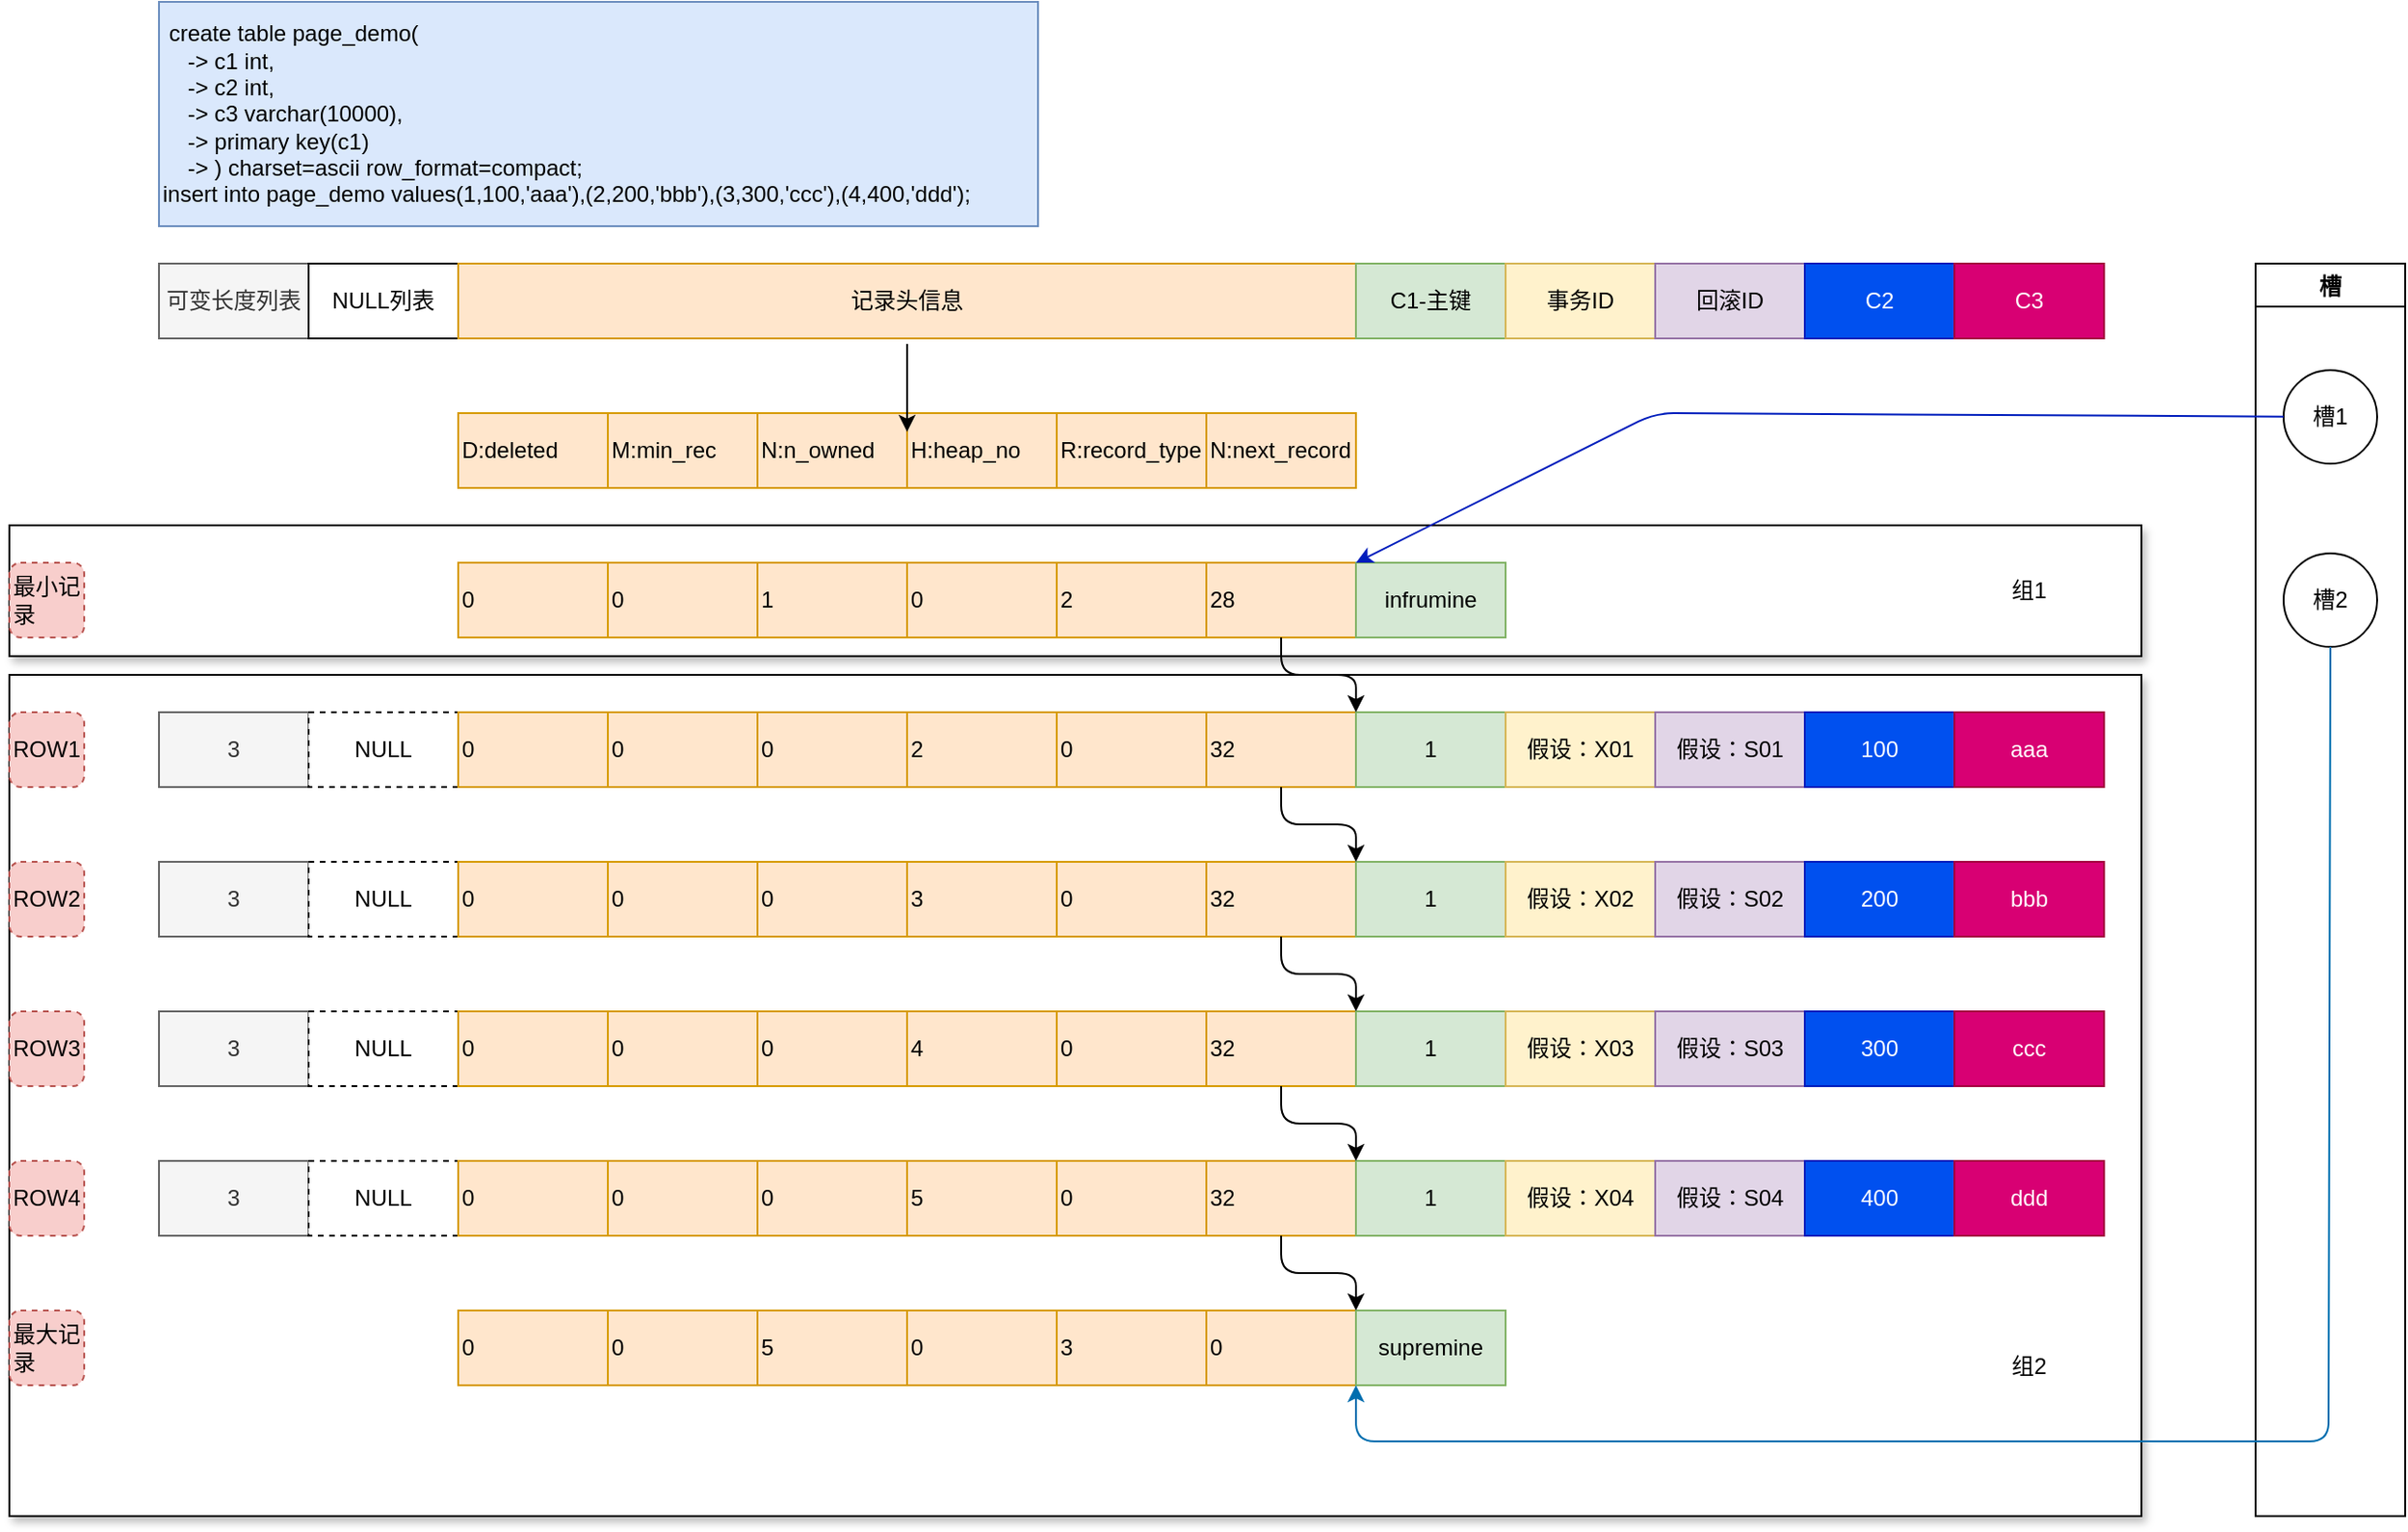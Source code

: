 <mxfile version="14.8.3" type="github">
  <diagram id="0GiI-FIOahXjie0q4NJN" name="Page-1">
    <mxGraphModel dx="1422" dy="762" grid="1" gridSize="10" guides="1" tooltips="1" connect="1" arrows="1" fold="1" page="1" pageScale="1" pageWidth="827" pageHeight="1169" math="0" shadow="0">
      <root>
        <mxCell id="0" />
        <mxCell id="1" parent="0" />
        <mxCell id="_5yJ8gn8p4GDEqU8E3Cv-120" value="" style="rounded=0;whiteSpace=wrap;html=1;shadow=1;align=left;sketch=0;glass=0;aspect=fixed;" parent="1" vertex="1">
          <mxGeometry y="380" width="1140" height="450" as="geometry" />
        </mxCell>
        <mxCell id="_5yJ8gn8p4GDEqU8E3Cv-117" value="" style="rounded=0;whiteSpace=wrap;html=1;shadow=1;align=left;sketch=0;glass=0;" parent="1" vertex="1">
          <mxGeometry y="300" width="1140" height="70" as="geometry" />
        </mxCell>
        <mxCell id="_5yJ8gn8p4GDEqU8E3Cv-9" value="可变长度列表" style="rounded=0;whiteSpace=wrap;html=1;fillColor=#f5f5f5;strokeColor=#666666;fontColor=#333333;" parent="1" vertex="1">
          <mxGeometry x="80" y="160" width="80" height="40" as="geometry" />
        </mxCell>
        <mxCell id="_5yJ8gn8p4GDEqU8E3Cv-10" value="NULL列表" style="rounded=0;whiteSpace=wrap;html=1;" parent="1" vertex="1">
          <mxGeometry x="160" y="160" width="80" height="40" as="geometry" />
        </mxCell>
        <mxCell id="_5yJ8gn8p4GDEqU8E3Cv-12" value="&lt;div&gt;&amp;nbsp;create table page_demo(&lt;/div&gt;&lt;div&gt;&amp;nbsp; &amp;nbsp; -&amp;gt; c1 int,&lt;/div&gt;&lt;div&gt;&amp;nbsp; &amp;nbsp; -&amp;gt; c2 int,&lt;/div&gt;&lt;div&gt;&amp;nbsp; &amp;nbsp; -&amp;gt; c3 varchar(10000),&lt;/div&gt;&lt;div&gt;&amp;nbsp; &amp;nbsp; -&amp;gt; primary key(c1)&lt;/div&gt;&lt;div&gt;&amp;nbsp; &amp;nbsp; -&amp;gt; ) charset=ascii row_format=compact;&lt;/div&gt;&lt;div&gt;insert into page_demo values(1,100,&#39;aaa&#39;),(2,200,&#39;bbb&#39;),(3,300,&#39;ccc&#39;),(4,400,&#39;ddd&#39;);&lt;br&gt;&lt;/div&gt;" style="text;html=1;strokeColor=#6c8ebf;fillColor=#dae8fc;align=left;verticalAlign=middle;whiteSpace=wrap;rounded=0;" parent="1" vertex="1">
          <mxGeometry x="80" y="20" width="470" height="120" as="geometry" />
        </mxCell>
        <mxCell id="_5yJ8gn8p4GDEqU8E3Cv-13" value="记录头信息" style="rounded=0;whiteSpace=wrap;html=1;fillColor=#ffe6cc;strokeColor=#d79b00;" parent="1" vertex="1">
          <mxGeometry x="240" y="160" width="480" height="40" as="geometry" />
        </mxCell>
        <mxCell id="_5yJ8gn8p4GDEqU8E3Cv-15" value="C1-主键" style="rounded=0;whiteSpace=wrap;html=1;fillColor=#d5e8d4;strokeColor=#82b366;" parent="1" vertex="1">
          <mxGeometry x="720" y="160" width="80" height="40" as="geometry" />
        </mxCell>
        <mxCell id="_5yJ8gn8p4GDEqU8E3Cv-16" value="事务ID" style="rounded=0;whiteSpace=wrap;html=1;fillColor=#fff2cc;strokeColor=#d6b656;" parent="1" vertex="1">
          <mxGeometry x="800" y="160" width="80" height="40" as="geometry" />
        </mxCell>
        <mxCell id="_5yJ8gn8p4GDEqU8E3Cv-17" value="回滚ID" style="rounded=0;whiteSpace=wrap;html=1;fillColor=#e1d5e7;strokeColor=#9673a6;" parent="1" vertex="1">
          <mxGeometry x="880" y="160" width="80" height="40" as="geometry" />
        </mxCell>
        <mxCell id="_5yJ8gn8p4GDEqU8E3Cv-18" value="C2" style="rounded=0;whiteSpace=wrap;html=1;fillColor=#0050ef;strokeColor=#001DBC;fontColor=#ffffff;" parent="1" vertex="1">
          <mxGeometry x="960" y="160" width="80" height="40" as="geometry" />
        </mxCell>
        <mxCell id="_5yJ8gn8p4GDEqU8E3Cv-19" value="C3" style="rounded=0;whiteSpace=wrap;html=1;fillColor=#d80073;strokeColor=#A50040;fontColor=#ffffff;" parent="1" vertex="1">
          <mxGeometry x="1040" y="160" width="80" height="40" as="geometry" />
        </mxCell>
        <mxCell id="_5yJ8gn8p4GDEqU8E3Cv-20" value="D:deleted" style="rounded=0;whiteSpace=wrap;html=1;align=left;fillColor=#ffe6cc;strokeColor=#d79b00;" parent="1" vertex="1">
          <mxGeometry x="240" y="240" width="80" height="40" as="geometry" />
        </mxCell>
        <mxCell id="_5yJ8gn8p4GDEqU8E3Cv-21" value="M:min_rec" style="rounded=0;whiteSpace=wrap;html=1;align=left;fillColor=#ffe6cc;strokeColor=#d79b00;" parent="1" vertex="1">
          <mxGeometry x="320" y="240" width="80" height="40" as="geometry" />
        </mxCell>
        <mxCell id="_5yJ8gn8p4GDEqU8E3Cv-22" value="N:n_owned" style="rounded=0;whiteSpace=wrap;html=1;align=left;fillColor=#ffe6cc;strokeColor=#d79b00;" parent="1" vertex="1">
          <mxGeometry x="400" y="240" width="80" height="40" as="geometry" />
        </mxCell>
        <mxCell id="_5yJ8gn8p4GDEqU8E3Cv-23" value="H:heap_no" style="rounded=0;whiteSpace=wrap;html=1;align=left;fillColor=#ffe6cc;strokeColor=#d79b00;" parent="1" vertex="1">
          <mxGeometry x="480" y="240" width="80" height="40" as="geometry" />
        </mxCell>
        <mxCell id="_5yJ8gn8p4GDEqU8E3Cv-24" value="R:record_type" style="rounded=0;whiteSpace=wrap;html=1;align=left;fillColor=#ffe6cc;strokeColor=#d79b00;" parent="1" vertex="1">
          <mxGeometry x="560" y="240" width="80" height="40" as="geometry" />
        </mxCell>
        <mxCell id="_5yJ8gn8p4GDEqU8E3Cv-25" value="N:next_record" style="rounded=0;whiteSpace=wrap;html=1;align=left;fillColor=#ffe6cc;strokeColor=#d79b00;" parent="1" vertex="1">
          <mxGeometry x="640" y="240" width="80" height="40" as="geometry" />
        </mxCell>
        <mxCell id="_5yJ8gn8p4GDEqU8E3Cv-29" value="3" style="rounded=0;whiteSpace=wrap;html=1;fillColor=#f5f5f5;strokeColor=#666666;fontColor=#333333;" parent="1" vertex="1">
          <mxGeometry x="80" y="400" width="80" height="40" as="geometry" />
        </mxCell>
        <mxCell id="_5yJ8gn8p4GDEqU8E3Cv-30" value="NULL" style="rounded=0;whiteSpace=wrap;html=1;dashed=1;" parent="1" vertex="1">
          <mxGeometry x="160" y="400" width="80" height="40" as="geometry" />
        </mxCell>
        <mxCell id="_5yJ8gn8p4GDEqU8E3Cv-31" value="0" style="rounded=0;whiteSpace=wrap;html=1;align=left;fillColor=#ffe6cc;strokeColor=#d79b00;" parent="1" vertex="1">
          <mxGeometry x="240" y="400" width="80" height="40" as="geometry" />
        </mxCell>
        <mxCell id="_5yJ8gn8p4GDEqU8E3Cv-32" value="0" style="rounded=0;whiteSpace=wrap;html=1;align=left;fillColor=#ffe6cc;strokeColor=#d79b00;" parent="1" vertex="1">
          <mxGeometry x="320" y="400" width="80" height="40" as="geometry" />
        </mxCell>
        <mxCell id="_5yJ8gn8p4GDEqU8E3Cv-33" value="0" style="rounded=0;whiteSpace=wrap;html=1;align=left;fillColor=#ffe6cc;strokeColor=#d79b00;" parent="1" vertex="1">
          <mxGeometry x="400" y="400" width="80" height="40" as="geometry" />
        </mxCell>
        <mxCell id="_5yJ8gn8p4GDEqU8E3Cv-34" value="2" style="rounded=0;whiteSpace=wrap;html=1;align=left;fillColor=#ffe6cc;strokeColor=#d79b00;" parent="1" vertex="1">
          <mxGeometry x="480" y="400" width="80" height="40" as="geometry" />
        </mxCell>
        <mxCell id="_5yJ8gn8p4GDEqU8E3Cv-35" value="0" style="rounded=0;whiteSpace=wrap;html=1;align=left;fillColor=#ffe6cc;strokeColor=#d79b00;" parent="1" vertex="1">
          <mxGeometry x="560" y="400" width="80" height="40" as="geometry" />
        </mxCell>
        <mxCell id="_5yJ8gn8p4GDEqU8E3Cv-36" value="32" style="rounded=0;whiteSpace=wrap;html=1;align=left;fillColor=#ffe6cc;strokeColor=#d79b00;" parent="1" vertex="1">
          <mxGeometry x="640" y="400" width="80" height="40" as="geometry" />
        </mxCell>
        <mxCell id="_5yJ8gn8p4GDEqU8E3Cv-37" value="1" style="rounded=0;whiteSpace=wrap;html=1;fillColor=#d5e8d4;strokeColor=#82b366;" parent="1" vertex="1">
          <mxGeometry x="720" y="400" width="80" height="40" as="geometry" />
        </mxCell>
        <mxCell id="_5yJ8gn8p4GDEqU8E3Cv-38" value="假设：X01" style="rounded=0;whiteSpace=wrap;html=1;fillColor=#fff2cc;strokeColor=#d6b656;" parent="1" vertex="1">
          <mxGeometry x="800" y="400" width="80" height="40" as="geometry" />
        </mxCell>
        <mxCell id="_5yJ8gn8p4GDEqU8E3Cv-39" value="假设：S01" style="rounded=0;whiteSpace=wrap;html=1;fillColor=#e1d5e7;strokeColor=#9673a6;" parent="1" vertex="1">
          <mxGeometry x="880" y="400" width="80" height="40" as="geometry" />
        </mxCell>
        <mxCell id="_5yJ8gn8p4GDEqU8E3Cv-40" value="100" style="rounded=0;whiteSpace=wrap;html=1;fillColor=#0050ef;strokeColor=#001DBC;fontColor=#ffffff;" parent="1" vertex="1">
          <mxGeometry x="960" y="400" width="80" height="40" as="geometry" />
        </mxCell>
        <mxCell id="_5yJ8gn8p4GDEqU8E3Cv-41" value="aaa" style="rounded=0;whiteSpace=wrap;html=1;fillColor=#d80073;strokeColor=#A50040;fontColor=#ffffff;" parent="1" vertex="1">
          <mxGeometry x="1040" y="400" width="80" height="40" as="geometry" />
        </mxCell>
        <mxCell id="_5yJ8gn8p4GDEqU8E3Cv-42" value="" style="endArrow=classic;html=1;" parent="1" edge="1">
          <mxGeometry width="50" height="50" relative="1" as="geometry">
            <mxPoint x="480" y="203" as="sourcePoint" />
            <mxPoint x="480" y="250" as="targetPoint" />
          </mxGeometry>
        </mxCell>
        <mxCell id="_5yJ8gn8p4GDEqU8E3Cv-43" value="ROW1" style="rounded=1;whiteSpace=wrap;html=1;dashed=1;align=left;fillColor=#f8cecc;strokeColor=#b85450;" parent="1" vertex="1">
          <mxGeometry y="400" width="40" height="40" as="geometry" />
        </mxCell>
        <mxCell id="_5yJ8gn8p4GDEqU8E3Cv-49" value="3" style="rounded=0;whiteSpace=wrap;html=1;fillColor=#f5f5f5;strokeColor=#666666;fontColor=#333333;" parent="1" vertex="1">
          <mxGeometry x="80" y="480" width="80" height="40" as="geometry" />
        </mxCell>
        <mxCell id="_5yJ8gn8p4GDEqU8E3Cv-50" value="NULL" style="rounded=0;whiteSpace=wrap;html=1;dashed=1;" parent="1" vertex="1">
          <mxGeometry x="160" y="480" width="80" height="40" as="geometry" />
        </mxCell>
        <mxCell id="_5yJ8gn8p4GDEqU8E3Cv-51" value="0" style="rounded=0;whiteSpace=wrap;html=1;align=left;fillColor=#ffe6cc;strokeColor=#d79b00;" parent="1" vertex="1">
          <mxGeometry x="240" y="480" width="80" height="40" as="geometry" />
        </mxCell>
        <mxCell id="_5yJ8gn8p4GDEqU8E3Cv-52" value="0" style="rounded=0;whiteSpace=wrap;html=1;align=left;fillColor=#ffe6cc;strokeColor=#d79b00;" parent="1" vertex="1">
          <mxGeometry x="320" y="480" width="80" height="40" as="geometry" />
        </mxCell>
        <mxCell id="_5yJ8gn8p4GDEqU8E3Cv-53" value="0" style="rounded=0;whiteSpace=wrap;html=1;align=left;fillColor=#ffe6cc;strokeColor=#d79b00;" parent="1" vertex="1">
          <mxGeometry x="400" y="480" width="80" height="40" as="geometry" />
        </mxCell>
        <mxCell id="_5yJ8gn8p4GDEqU8E3Cv-54" value="3" style="rounded=0;whiteSpace=wrap;html=1;align=left;fillColor=#ffe6cc;strokeColor=#d79b00;" parent="1" vertex="1">
          <mxGeometry x="480" y="480" width="80" height="40" as="geometry" />
        </mxCell>
        <mxCell id="_5yJ8gn8p4GDEqU8E3Cv-55" value="0" style="rounded=0;whiteSpace=wrap;html=1;align=left;fillColor=#ffe6cc;strokeColor=#d79b00;" parent="1" vertex="1">
          <mxGeometry x="560" y="480" width="80" height="40" as="geometry" />
        </mxCell>
        <mxCell id="_5yJ8gn8p4GDEqU8E3Cv-56" value="32" style="rounded=0;whiteSpace=wrap;html=1;align=left;fillColor=#ffe6cc;strokeColor=#d79b00;" parent="1" vertex="1">
          <mxGeometry x="640" y="480" width="80" height="40" as="geometry" />
        </mxCell>
        <mxCell id="_5yJ8gn8p4GDEqU8E3Cv-57" value="1" style="rounded=0;whiteSpace=wrap;html=1;fillColor=#d5e8d4;strokeColor=#82b366;" parent="1" vertex="1">
          <mxGeometry x="720" y="480" width="80" height="40" as="geometry" />
        </mxCell>
        <mxCell id="_5yJ8gn8p4GDEqU8E3Cv-58" value="假设：X02" style="rounded=0;whiteSpace=wrap;html=1;fillColor=#fff2cc;strokeColor=#d6b656;" parent="1" vertex="1">
          <mxGeometry x="800" y="480" width="80" height="40" as="geometry" />
        </mxCell>
        <mxCell id="_5yJ8gn8p4GDEqU8E3Cv-59" value="假设：S02" style="rounded=0;whiteSpace=wrap;html=1;fillColor=#e1d5e7;strokeColor=#9673a6;" parent="1" vertex="1">
          <mxGeometry x="880" y="480" width="80" height="40" as="geometry" />
        </mxCell>
        <mxCell id="_5yJ8gn8p4GDEqU8E3Cv-60" value="200" style="rounded=0;whiteSpace=wrap;html=1;fillColor=#0050ef;strokeColor=#001DBC;fontColor=#ffffff;" parent="1" vertex="1">
          <mxGeometry x="960" y="480" width="80" height="40" as="geometry" />
        </mxCell>
        <mxCell id="_5yJ8gn8p4GDEqU8E3Cv-61" value="bbb" style="rounded=0;whiteSpace=wrap;html=1;fillColor=#d80073;strokeColor=#A50040;fontColor=#ffffff;" parent="1" vertex="1">
          <mxGeometry x="1040" y="480" width="80" height="40" as="geometry" />
        </mxCell>
        <mxCell id="_5yJ8gn8p4GDEqU8E3Cv-62" value="ROW2" style="rounded=1;whiteSpace=wrap;html=1;dashed=1;align=left;fillColor=#f8cecc;strokeColor=#b85450;" parent="1" vertex="1">
          <mxGeometry y="480" width="40" height="40" as="geometry" />
        </mxCell>
        <mxCell id="_5yJ8gn8p4GDEqU8E3Cv-63" value="3" style="rounded=0;whiteSpace=wrap;html=1;fillColor=#f5f5f5;strokeColor=#666666;fontColor=#333333;" parent="1" vertex="1">
          <mxGeometry x="80" y="560" width="80" height="40" as="geometry" />
        </mxCell>
        <mxCell id="_5yJ8gn8p4GDEqU8E3Cv-64" value="NULL" style="rounded=0;whiteSpace=wrap;html=1;dashed=1;" parent="1" vertex="1">
          <mxGeometry x="160" y="560" width="80" height="40" as="geometry" />
        </mxCell>
        <mxCell id="_5yJ8gn8p4GDEqU8E3Cv-65" value="0" style="rounded=0;whiteSpace=wrap;html=1;align=left;fillColor=#ffe6cc;strokeColor=#d79b00;" parent="1" vertex="1">
          <mxGeometry x="240" y="560" width="80" height="40" as="geometry" />
        </mxCell>
        <mxCell id="_5yJ8gn8p4GDEqU8E3Cv-66" value="0" style="rounded=0;whiteSpace=wrap;html=1;align=left;fillColor=#ffe6cc;strokeColor=#d79b00;" parent="1" vertex="1">
          <mxGeometry x="320" y="560" width="80" height="40" as="geometry" />
        </mxCell>
        <mxCell id="_5yJ8gn8p4GDEqU8E3Cv-67" value="0" style="rounded=0;whiteSpace=wrap;html=1;align=left;fillColor=#ffe6cc;strokeColor=#d79b00;" parent="1" vertex="1">
          <mxGeometry x="400" y="560" width="80" height="40" as="geometry" />
        </mxCell>
        <mxCell id="_5yJ8gn8p4GDEqU8E3Cv-68" value="4" style="rounded=0;whiteSpace=wrap;html=1;align=left;fillColor=#ffe6cc;strokeColor=#d79b00;" parent="1" vertex="1">
          <mxGeometry x="480" y="560" width="80" height="40" as="geometry" />
        </mxCell>
        <mxCell id="_5yJ8gn8p4GDEqU8E3Cv-69" value="0" style="rounded=0;whiteSpace=wrap;html=1;align=left;fillColor=#ffe6cc;strokeColor=#d79b00;" parent="1" vertex="1">
          <mxGeometry x="560" y="560" width="80" height="40" as="geometry" />
        </mxCell>
        <mxCell id="_5yJ8gn8p4GDEqU8E3Cv-70" value="32" style="rounded=0;whiteSpace=wrap;html=1;align=left;fillColor=#ffe6cc;strokeColor=#d79b00;" parent="1" vertex="1">
          <mxGeometry x="640" y="560" width="80" height="40" as="geometry" />
        </mxCell>
        <mxCell id="_5yJ8gn8p4GDEqU8E3Cv-71" value="1" style="rounded=0;whiteSpace=wrap;html=1;fillColor=#d5e8d4;strokeColor=#82b366;" parent="1" vertex="1">
          <mxGeometry x="720" y="560" width="80" height="40" as="geometry" />
        </mxCell>
        <mxCell id="_5yJ8gn8p4GDEqU8E3Cv-72" value="假设：X03" style="rounded=0;whiteSpace=wrap;html=1;fillColor=#fff2cc;strokeColor=#d6b656;" parent="1" vertex="1">
          <mxGeometry x="800" y="560" width="80" height="40" as="geometry" />
        </mxCell>
        <mxCell id="_5yJ8gn8p4GDEqU8E3Cv-73" value="假设：S03" style="rounded=0;whiteSpace=wrap;html=1;fillColor=#e1d5e7;strokeColor=#9673a6;" parent="1" vertex="1">
          <mxGeometry x="880" y="560" width="80" height="40" as="geometry" />
        </mxCell>
        <mxCell id="_5yJ8gn8p4GDEqU8E3Cv-74" value="300" style="rounded=0;whiteSpace=wrap;html=1;fillColor=#0050ef;strokeColor=#001DBC;fontColor=#ffffff;" parent="1" vertex="1">
          <mxGeometry x="960" y="560" width="80" height="40" as="geometry" />
        </mxCell>
        <mxCell id="_5yJ8gn8p4GDEqU8E3Cv-75" value="ccc" style="rounded=0;whiteSpace=wrap;html=1;fillColor=#d80073;strokeColor=#A50040;fontColor=#ffffff;" parent="1" vertex="1">
          <mxGeometry x="1040" y="560" width="80" height="40" as="geometry" />
        </mxCell>
        <mxCell id="_5yJ8gn8p4GDEqU8E3Cv-76" value="ROW3" style="rounded=1;whiteSpace=wrap;html=1;dashed=1;align=left;fillColor=#f8cecc;strokeColor=#b85450;" parent="1" vertex="1">
          <mxGeometry y="560" width="40" height="40" as="geometry" />
        </mxCell>
        <mxCell id="_5yJ8gn8p4GDEqU8E3Cv-77" value="3" style="rounded=0;whiteSpace=wrap;html=1;fillColor=#f5f5f5;strokeColor=#666666;fontColor=#333333;" parent="1" vertex="1">
          <mxGeometry x="80" y="640" width="80" height="40" as="geometry" />
        </mxCell>
        <mxCell id="_5yJ8gn8p4GDEqU8E3Cv-78" value="NULL" style="rounded=0;whiteSpace=wrap;html=1;dashed=1;" parent="1" vertex="1">
          <mxGeometry x="160" y="640" width="80" height="40" as="geometry" />
        </mxCell>
        <mxCell id="_5yJ8gn8p4GDEqU8E3Cv-79" value="0" style="rounded=0;whiteSpace=wrap;html=1;align=left;fillColor=#ffe6cc;strokeColor=#d79b00;" parent="1" vertex="1">
          <mxGeometry x="240" y="640" width="80" height="40" as="geometry" />
        </mxCell>
        <mxCell id="_5yJ8gn8p4GDEqU8E3Cv-80" value="0" style="rounded=0;whiteSpace=wrap;html=1;align=left;fillColor=#ffe6cc;strokeColor=#d79b00;" parent="1" vertex="1">
          <mxGeometry x="320" y="640" width="80" height="40" as="geometry" />
        </mxCell>
        <mxCell id="_5yJ8gn8p4GDEqU8E3Cv-81" value="0" style="rounded=0;whiteSpace=wrap;html=1;align=left;fillColor=#ffe6cc;strokeColor=#d79b00;" parent="1" vertex="1">
          <mxGeometry x="400" y="640" width="80" height="40" as="geometry" />
        </mxCell>
        <mxCell id="_5yJ8gn8p4GDEqU8E3Cv-82" value="5" style="rounded=0;whiteSpace=wrap;html=1;align=left;fillColor=#ffe6cc;strokeColor=#d79b00;" parent="1" vertex="1">
          <mxGeometry x="480" y="640" width="80" height="40" as="geometry" />
        </mxCell>
        <mxCell id="_5yJ8gn8p4GDEqU8E3Cv-83" value="0" style="rounded=0;whiteSpace=wrap;html=1;align=left;fillColor=#ffe6cc;strokeColor=#d79b00;" parent="1" vertex="1">
          <mxGeometry x="560" y="640" width="80" height="40" as="geometry" />
        </mxCell>
        <mxCell id="_5yJ8gn8p4GDEqU8E3Cv-84" value="32" style="rounded=0;whiteSpace=wrap;html=1;align=left;fillColor=#ffe6cc;strokeColor=#d79b00;" parent="1" vertex="1">
          <mxGeometry x="640" y="640" width="80" height="40" as="geometry" />
        </mxCell>
        <mxCell id="_5yJ8gn8p4GDEqU8E3Cv-85" value="1" style="rounded=0;whiteSpace=wrap;html=1;fillColor=#d5e8d4;strokeColor=#82b366;" parent="1" vertex="1">
          <mxGeometry x="720" y="640" width="80" height="40" as="geometry" />
        </mxCell>
        <mxCell id="_5yJ8gn8p4GDEqU8E3Cv-86" value="假设：X04" style="rounded=0;whiteSpace=wrap;html=1;fillColor=#fff2cc;strokeColor=#d6b656;" parent="1" vertex="1">
          <mxGeometry x="800" y="640" width="80" height="40" as="geometry" />
        </mxCell>
        <mxCell id="_5yJ8gn8p4GDEqU8E3Cv-87" value="假设：S04" style="rounded=0;whiteSpace=wrap;html=1;fillColor=#e1d5e7;strokeColor=#9673a6;" parent="1" vertex="1">
          <mxGeometry x="880" y="640" width="80" height="40" as="geometry" />
        </mxCell>
        <mxCell id="_5yJ8gn8p4GDEqU8E3Cv-88" value="400" style="rounded=0;whiteSpace=wrap;html=1;fillColor=#0050ef;strokeColor=#001DBC;fontColor=#ffffff;" parent="1" vertex="1">
          <mxGeometry x="960" y="640" width="80" height="40" as="geometry" />
        </mxCell>
        <mxCell id="_5yJ8gn8p4GDEqU8E3Cv-89" value="ddd" style="rounded=0;whiteSpace=wrap;html=1;fillColor=#d80073;strokeColor=#A50040;fontColor=#ffffff;" parent="1" vertex="1">
          <mxGeometry x="1040" y="640" width="80" height="40" as="geometry" />
        </mxCell>
        <mxCell id="_5yJ8gn8p4GDEqU8E3Cv-90" value="ROW4" style="rounded=1;whiteSpace=wrap;html=1;dashed=1;align=left;fillColor=#f8cecc;strokeColor=#b85450;" parent="1" vertex="1">
          <mxGeometry y="640" width="40" height="40" as="geometry" />
        </mxCell>
        <mxCell id="_5yJ8gn8p4GDEqU8E3Cv-91" value="" style="endArrow=classic;html=1;exitX=0.5;exitY=1;exitDx=0;exitDy=0;entryX=0;entryY=0;entryDx=0;entryDy=0;" parent="1" source="_5yJ8gn8p4GDEqU8E3Cv-36" target="_5yJ8gn8p4GDEqU8E3Cv-57" edge="1">
          <mxGeometry width="50" height="50" relative="1" as="geometry">
            <mxPoint x="680" y="480" as="sourcePoint" />
            <mxPoint x="730" y="430" as="targetPoint" />
            <Array as="points">
              <mxPoint x="680" y="460" />
              <mxPoint x="720" y="460" />
            </Array>
          </mxGeometry>
        </mxCell>
        <mxCell id="_5yJ8gn8p4GDEqU8E3Cv-92" value="" style="endArrow=classic;html=1;exitX=0.5;exitY=1;exitDx=0;exitDy=0;entryX=0;entryY=0;entryDx=0;entryDy=0;" parent="1" edge="1">
          <mxGeometry width="50" height="50" relative="1" as="geometry">
            <mxPoint x="680" y="520" as="sourcePoint" />
            <mxPoint x="720" y="560" as="targetPoint" />
            <Array as="points">
              <mxPoint x="680" y="540" />
              <mxPoint x="720" y="540" />
            </Array>
          </mxGeometry>
        </mxCell>
        <mxCell id="_5yJ8gn8p4GDEqU8E3Cv-97" value="" style="endArrow=classic;html=1;exitX=0.5;exitY=1;exitDx=0;exitDy=0;entryX=0;entryY=0;entryDx=0;entryDy=0;" parent="1" edge="1">
          <mxGeometry width="50" height="50" relative="1" as="geometry">
            <mxPoint x="680" y="600" as="sourcePoint" />
            <mxPoint x="720" y="640" as="targetPoint" />
            <Array as="points">
              <mxPoint x="680" y="620" />
              <mxPoint x="720" y="620" />
            </Array>
          </mxGeometry>
        </mxCell>
        <mxCell id="_5yJ8gn8p4GDEqU8E3Cv-98" value="0" style="rounded=0;whiteSpace=wrap;html=1;align=left;fillColor=#ffe6cc;strokeColor=#d79b00;shadow=0;" parent="1" vertex="1">
          <mxGeometry x="240" y="320" width="80" height="40" as="geometry" />
        </mxCell>
        <mxCell id="_5yJ8gn8p4GDEqU8E3Cv-99" value="0" style="rounded=0;whiteSpace=wrap;html=1;align=left;fillColor=#ffe6cc;strokeColor=#d79b00;shadow=0;" parent="1" vertex="1">
          <mxGeometry x="320" y="320" width="80" height="40" as="geometry" />
        </mxCell>
        <mxCell id="_5yJ8gn8p4GDEqU8E3Cv-100" value="1" style="rounded=0;whiteSpace=wrap;html=1;align=left;fillColor=#ffe6cc;strokeColor=#d79b00;shadow=0;" parent="1" vertex="1">
          <mxGeometry x="400" y="320" width="80" height="40" as="geometry" />
        </mxCell>
        <mxCell id="_5yJ8gn8p4GDEqU8E3Cv-101" value="0" style="rounded=0;whiteSpace=wrap;html=1;align=left;fillColor=#ffe6cc;strokeColor=#d79b00;shadow=0;" parent="1" vertex="1">
          <mxGeometry x="480" y="320" width="80" height="40" as="geometry" />
        </mxCell>
        <mxCell id="_5yJ8gn8p4GDEqU8E3Cv-102" value="2" style="rounded=0;whiteSpace=wrap;html=1;align=left;fillColor=#ffe6cc;strokeColor=#d79b00;shadow=0;" parent="1" vertex="1">
          <mxGeometry x="560" y="320" width="80" height="40" as="geometry" />
        </mxCell>
        <mxCell id="_5yJ8gn8p4GDEqU8E3Cv-103" value="28" style="rounded=0;whiteSpace=wrap;html=1;align=left;fillColor=#ffe6cc;strokeColor=#d79b00;shadow=0;" parent="1" vertex="1">
          <mxGeometry x="640" y="320" width="80" height="40" as="geometry" />
        </mxCell>
        <mxCell id="_5yJ8gn8p4GDEqU8E3Cv-104" value="infrumine" style="rounded=0;whiteSpace=wrap;html=1;fillColor=#d5e8d4;strokeColor=#82b366;shadow=0;" parent="1" vertex="1">
          <mxGeometry x="720" y="320" width="80" height="40" as="geometry" />
        </mxCell>
        <mxCell id="_5yJ8gn8p4GDEqU8E3Cv-105" value="最小记录" style="rounded=1;whiteSpace=wrap;html=1;dashed=1;align=left;fillColor=#f8cecc;strokeColor=#b85450;shadow=0;" parent="1" vertex="1">
          <mxGeometry y="320" width="40" height="40" as="geometry" />
        </mxCell>
        <mxCell id="_5yJ8gn8p4GDEqU8E3Cv-106" value="0" style="rounded=0;whiteSpace=wrap;html=1;align=left;fillColor=#ffe6cc;strokeColor=#d79b00;" parent="1" vertex="1">
          <mxGeometry x="240" y="720" width="80" height="40" as="geometry" />
        </mxCell>
        <mxCell id="_5yJ8gn8p4GDEqU8E3Cv-107" value="0" style="rounded=0;whiteSpace=wrap;html=1;align=left;fillColor=#ffe6cc;strokeColor=#d79b00;" parent="1" vertex="1">
          <mxGeometry x="320" y="720" width="80" height="40" as="geometry" />
        </mxCell>
        <mxCell id="_5yJ8gn8p4GDEqU8E3Cv-108" value="5" style="rounded=0;whiteSpace=wrap;html=1;align=left;fillColor=#ffe6cc;strokeColor=#d79b00;" parent="1" vertex="1">
          <mxGeometry x="400" y="720" width="80" height="40" as="geometry" />
        </mxCell>
        <mxCell id="_5yJ8gn8p4GDEqU8E3Cv-109" value="0" style="rounded=0;whiteSpace=wrap;html=1;align=left;fillColor=#ffe6cc;strokeColor=#d79b00;" parent="1" vertex="1">
          <mxGeometry x="480" y="720" width="80" height="40" as="geometry" />
        </mxCell>
        <mxCell id="_5yJ8gn8p4GDEqU8E3Cv-110" value="3" style="rounded=0;whiteSpace=wrap;html=1;align=left;fillColor=#ffe6cc;strokeColor=#d79b00;" parent="1" vertex="1">
          <mxGeometry x="560" y="720" width="80" height="40" as="geometry" />
        </mxCell>
        <mxCell id="_5yJ8gn8p4GDEqU8E3Cv-111" value="0" style="rounded=0;whiteSpace=wrap;html=1;align=left;fillColor=#ffe6cc;strokeColor=#d79b00;" parent="1" vertex="1">
          <mxGeometry x="640" y="720" width="80" height="40" as="geometry" />
        </mxCell>
        <mxCell id="_5yJ8gn8p4GDEqU8E3Cv-112" value="supremine" style="rounded=0;whiteSpace=wrap;html=1;fillColor=#d5e8d4;strokeColor=#82b366;" parent="1" vertex="1">
          <mxGeometry x="720" y="720" width="80" height="40" as="geometry" />
        </mxCell>
        <mxCell id="_5yJ8gn8p4GDEqU8E3Cv-113" value="最大记录" style="rounded=1;whiteSpace=wrap;html=1;dashed=1;align=left;fillColor=#f8cecc;strokeColor=#b85450;" parent="1" vertex="1">
          <mxGeometry y="720" width="40" height="40" as="geometry" />
        </mxCell>
        <mxCell id="_5yJ8gn8p4GDEqU8E3Cv-114" value="" style="endArrow=classic;html=1;exitX=0.5;exitY=1;exitDx=0;exitDy=0;entryX=0;entryY=0;entryDx=0;entryDy=0;" parent="1" edge="1">
          <mxGeometry width="50" height="50" relative="1" as="geometry">
            <mxPoint x="680" y="680" as="sourcePoint" />
            <mxPoint x="720" y="720" as="targetPoint" />
            <Array as="points">
              <mxPoint x="680" y="700" />
              <mxPoint x="720" y="700" />
            </Array>
          </mxGeometry>
        </mxCell>
        <mxCell id="_5yJ8gn8p4GDEqU8E3Cv-115" value="" style="endArrow=classic;html=1;exitX=0.5;exitY=1;exitDx=0;exitDy=0;entryX=0;entryY=0;entryDx=0;entryDy=0;" parent="1" edge="1">
          <mxGeometry width="50" height="50" relative="1" as="geometry">
            <mxPoint x="680" y="360" as="sourcePoint" />
            <mxPoint x="720" y="400" as="targetPoint" />
            <Array as="points">
              <mxPoint x="680" y="380" />
              <mxPoint x="720" y="380" />
            </Array>
          </mxGeometry>
        </mxCell>
        <mxCell id="_5yJ8gn8p4GDEqU8E3Cv-121" value="组1" style="text;html=1;strokeColor=none;fillColor=none;align=center;verticalAlign=middle;whiteSpace=wrap;rounded=0;shadow=1;glass=0;sketch=0;" parent="1" vertex="1">
          <mxGeometry x="1060" y="325" width="40" height="20" as="geometry" />
        </mxCell>
        <mxCell id="OOHpRRhfp5pLl-_U4xOm-3" value="组2" style="text;html=1;strokeColor=none;fillColor=none;align=center;verticalAlign=middle;whiteSpace=wrap;rounded=0;shadow=1;glass=0;sketch=0;" parent="1" vertex="1">
          <mxGeometry x="1060" y="740" width="40" height="20" as="geometry" />
        </mxCell>
        <mxCell id="OOHpRRhfp5pLl-_U4xOm-4" value="槽" style="swimlane;" parent="1" vertex="1">
          <mxGeometry x="1201" y="160" width="80" height="670" as="geometry" />
        </mxCell>
        <mxCell id="8ctS8J0l6oiClEPo0aYb-3" value="槽1" style="ellipse;whiteSpace=wrap;html=1;aspect=fixed;" vertex="1" parent="OOHpRRhfp5pLl-_U4xOm-4">
          <mxGeometry x="15" y="57" width="50" height="50" as="geometry" />
        </mxCell>
        <mxCell id="8ctS8J0l6oiClEPo0aYb-4" value="槽2" style="ellipse;whiteSpace=wrap;html=1;aspect=fixed;" vertex="1" parent="OOHpRRhfp5pLl-_U4xOm-4">
          <mxGeometry x="15" y="155" width="50" height="50" as="geometry" />
        </mxCell>
        <mxCell id="8ctS8J0l6oiClEPo0aYb-5" value="" style="endArrow=classic;html=1;entryX=0;entryY=0;entryDx=0;entryDy=0;fillColor=#0050ef;strokeColor=#001DBC;" edge="1" parent="1" source="8ctS8J0l6oiClEPo0aYb-3" target="_5yJ8gn8p4GDEqU8E3Cv-104">
          <mxGeometry width="50" height="50" relative="1" as="geometry">
            <mxPoint x="1070" y="270" as="sourcePoint" />
            <mxPoint x="1120" y="220" as="targetPoint" />
            <Array as="points">
              <mxPoint x="880" y="240" />
            </Array>
          </mxGeometry>
        </mxCell>
        <mxCell id="8ctS8J0l6oiClEPo0aYb-6" value="" style="endArrow=classic;html=1;entryX=0;entryY=1;entryDx=0;entryDy=0;entryPerimeter=0;exitX=0.5;exitY=1;exitDx=0;exitDy=0;fillColor=#1ba1e2;strokeColor=#006EAF;" edge="1" parent="1" source="8ctS8J0l6oiClEPo0aYb-4" target="_5yJ8gn8p4GDEqU8E3Cv-112">
          <mxGeometry width="50" height="50" relative="1" as="geometry">
            <mxPoint x="600" y="520" as="sourcePoint" />
            <mxPoint x="650" y="470" as="targetPoint" />
            <Array as="points">
              <mxPoint x="1240" y="790" />
              <mxPoint x="1110" y="790" />
              <mxPoint x="970" y="790" />
              <mxPoint x="720" y="790" />
            </Array>
          </mxGeometry>
        </mxCell>
      </root>
    </mxGraphModel>
  </diagram>
</mxfile>
